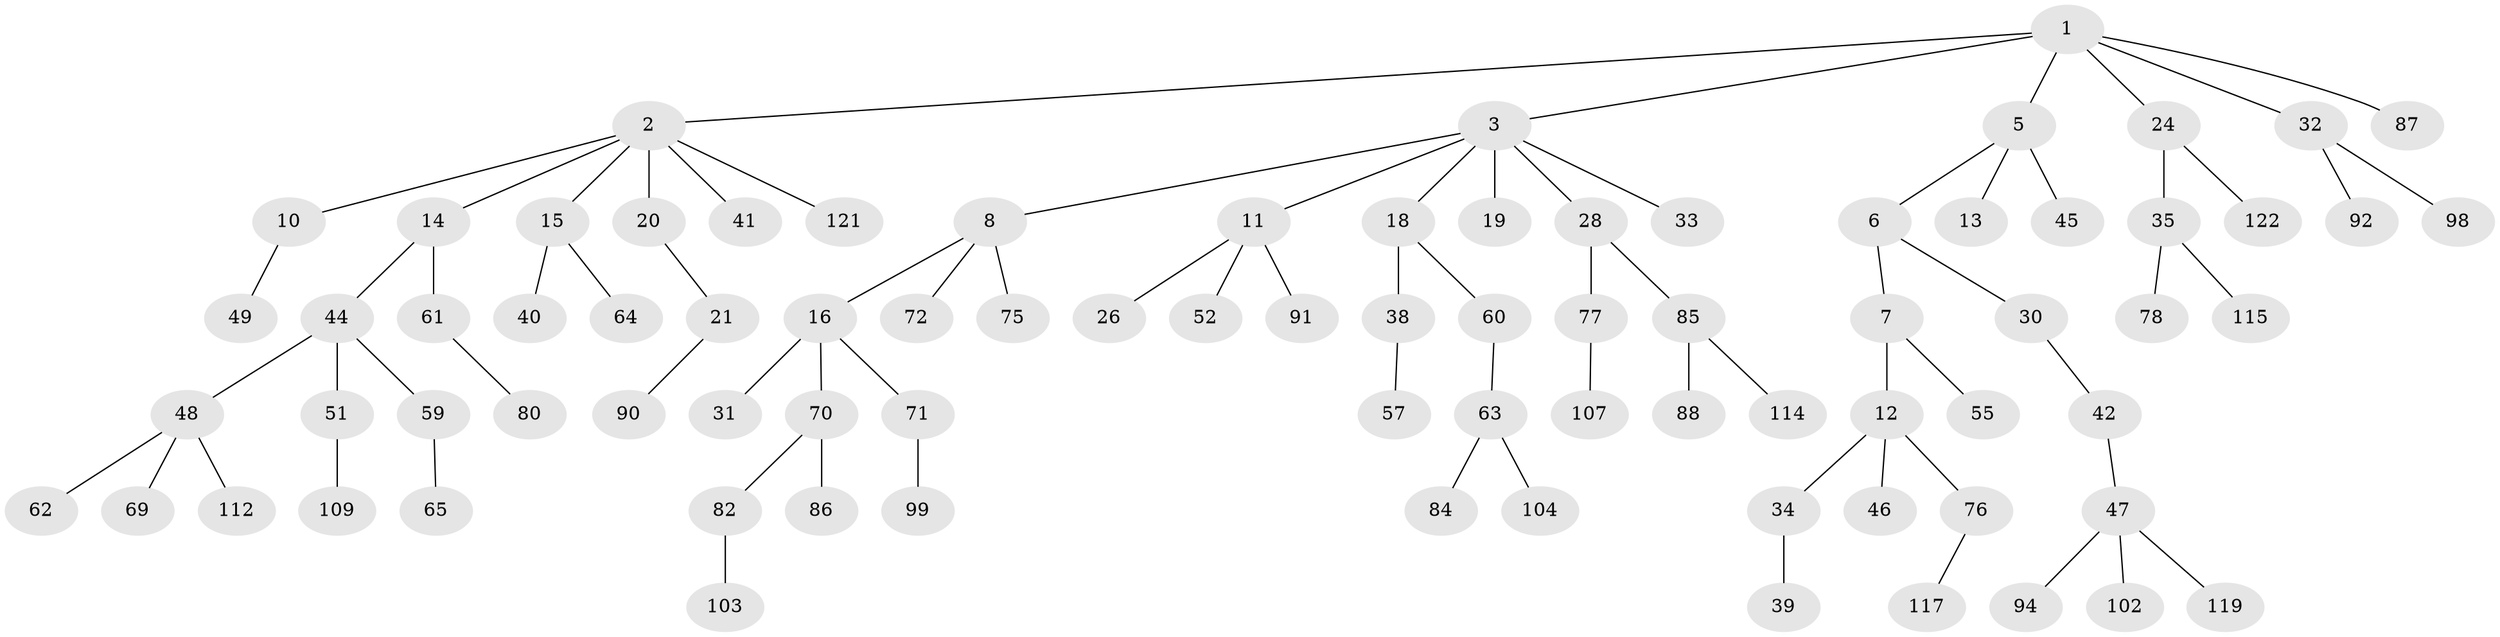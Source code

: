 // original degree distribution, {6: 0.01639344262295082, 4: 0.07377049180327869, 5: 0.02459016393442623, 3: 0.13934426229508196, 2: 0.30327868852459017, 1: 0.4426229508196721}
// Generated by graph-tools (version 1.1) at 2025/11/02/27/25 16:11:26]
// undirected, 82 vertices, 81 edges
graph export_dot {
graph [start="1"]
  node [color=gray90,style=filled];
  1 [super="+54"];
  2 [super="+4"];
  3 [super="+9"];
  5 [super="+43"];
  6 [super="+68"];
  7 [super="+29"];
  8 [super="+37"];
  10 [super="+50"];
  11 [super="+17"];
  12 [super="+23"];
  13;
  14 [super="+22"];
  15 [super="+27"];
  16 [super="+83"];
  18 [super="+25"];
  19;
  20 [super="+81"];
  21 [super="+36"];
  24;
  26;
  28 [super="+58"];
  30;
  31 [super="+67"];
  32 [super="+74"];
  33;
  34;
  35 [super="+105"];
  38 [super="+56"];
  39 [super="+100"];
  40 [super="+93"];
  41;
  42;
  44 [super="+118"];
  45;
  46;
  47 [super="+53"];
  48;
  49 [super="+110"];
  51 [super="+66"];
  52;
  55;
  57 [super="+95"];
  59;
  60;
  61;
  62;
  63 [super="+79"];
  64;
  65 [super="+89"];
  69;
  70 [super="+73"];
  71;
  72;
  75;
  76 [super="+111"];
  77 [super="+101"];
  78 [super="+106"];
  80 [super="+116"];
  82 [super="+97"];
  84;
  85 [super="+96"];
  86;
  87;
  88;
  90;
  91;
  92 [super="+120"];
  94;
  98 [super="+108"];
  99 [super="+113"];
  102;
  103;
  104;
  107;
  109;
  112;
  114;
  115;
  117;
  119;
  121;
  122;
  1 -- 2;
  1 -- 3;
  1 -- 5;
  1 -- 24;
  1 -- 32;
  1 -- 87;
  2 -- 15;
  2 -- 41;
  2 -- 20;
  2 -- 121;
  2 -- 10;
  2 -- 14;
  3 -- 8;
  3 -- 11;
  3 -- 28;
  3 -- 33;
  3 -- 19;
  3 -- 18;
  5 -- 6;
  5 -- 13;
  5 -- 45;
  6 -- 7;
  6 -- 30;
  7 -- 12;
  7 -- 55;
  8 -- 16;
  8 -- 75;
  8 -- 72;
  10 -- 49;
  11 -- 52;
  11 -- 91;
  11 -- 26;
  12 -- 34;
  12 -- 46;
  12 -- 76;
  14 -- 61;
  14 -- 44;
  15 -- 40;
  15 -- 64;
  16 -- 31;
  16 -- 70;
  16 -- 71;
  18 -- 60;
  18 -- 38;
  20 -- 21;
  21 -- 90;
  24 -- 35;
  24 -- 122;
  28 -- 77;
  28 -- 85;
  30 -- 42;
  32 -- 92;
  32 -- 98;
  34 -- 39;
  35 -- 78;
  35 -- 115;
  38 -- 57;
  42 -- 47;
  44 -- 48;
  44 -- 51;
  44 -- 59;
  47 -- 102;
  47 -- 119;
  47 -- 94;
  48 -- 62;
  48 -- 69;
  48 -- 112;
  51 -- 109;
  59 -- 65;
  60 -- 63;
  61 -- 80;
  63 -- 104;
  63 -- 84;
  70 -- 82;
  70 -- 86;
  71 -- 99;
  76 -- 117;
  77 -- 107;
  82 -- 103;
  85 -- 88;
  85 -- 114;
}
